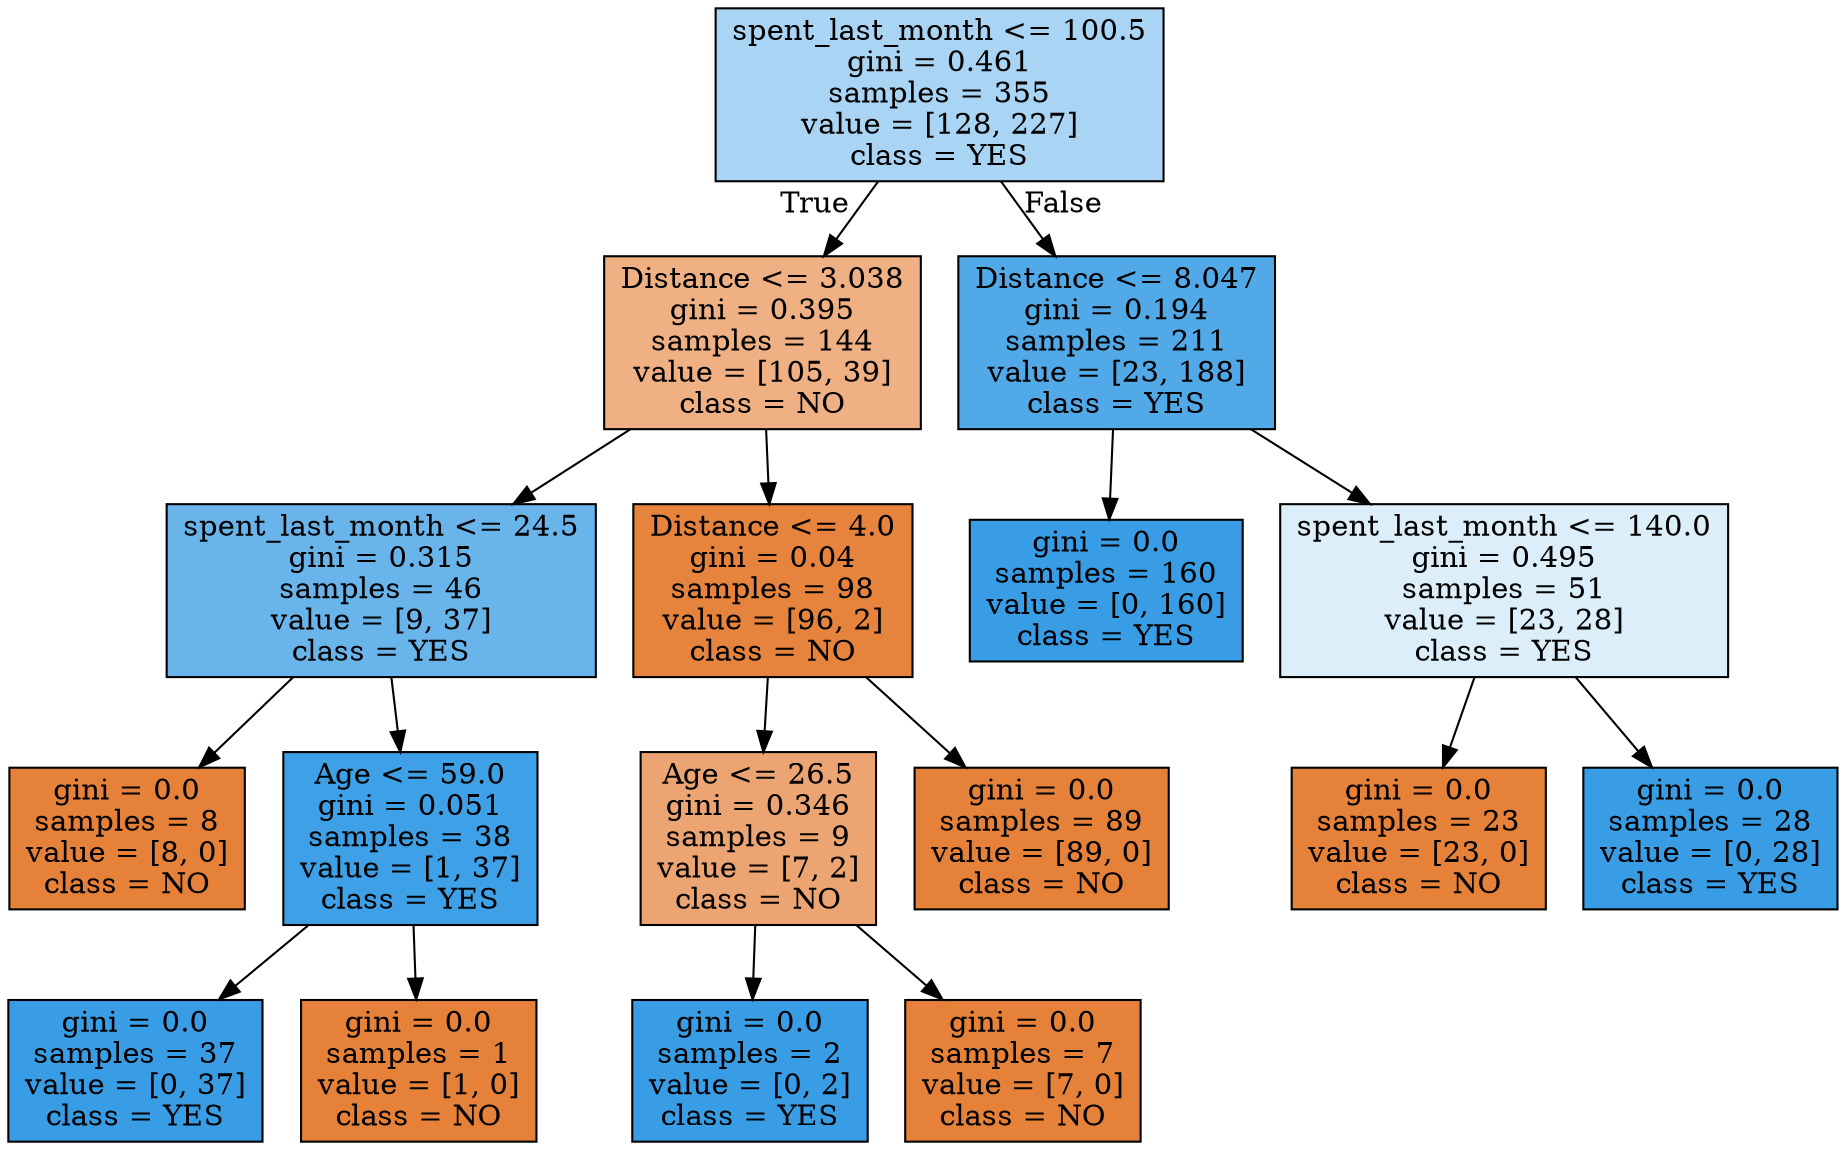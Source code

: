 digraph Tree {
node [shape=box, style="filled", color="black"] ;
0 [label="spent_last_month <= 100.5\ngini = 0.461\nsamples = 355\nvalue = [128, 227]\nclass = YES", fillcolor="#a9d4f4"] ;
1 [label="Distance <= 3.038\ngini = 0.395\nsamples = 144\nvalue = [105, 39]\nclass = NO", fillcolor="#efb083"] ;
0 -> 1 [labeldistance=2.5, labelangle=45, headlabel="True"] ;
2 [label="spent_last_month <= 24.5\ngini = 0.315\nsamples = 46\nvalue = [9, 37]\nclass = YES", fillcolor="#69b5eb"] ;
1 -> 2 ;
3 [label="gini = 0.0\nsamples = 8\nvalue = [8, 0]\nclass = NO", fillcolor="#e58139"] ;
2 -> 3 ;
4 [label="Age <= 59.0\ngini = 0.051\nsamples = 38\nvalue = [1, 37]\nclass = YES", fillcolor="#3ea0e6"] ;
2 -> 4 ;
5 [label="gini = 0.0\nsamples = 37\nvalue = [0, 37]\nclass = YES", fillcolor="#399de5"] ;
4 -> 5 ;
6 [label="gini = 0.0\nsamples = 1\nvalue = [1, 0]\nclass = NO", fillcolor="#e58139"] ;
4 -> 6 ;
7 [label="Distance <= 4.0\ngini = 0.04\nsamples = 98\nvalue = [96, 2]\nclass = NO", fillcolor="#e6843d"] ;
1 -> 7 ;
8 [label="Age <= 26.5\ngini = 0.346\nsamples = 9\nvalue = [7, 2]\nclass = NO", fillcolor="#eca572"] ;
7 -> 8 ;
9 [label="gini = 0.0\nsamples = 2\nvalue = [0, 2]\nclass = YES", fillcolor="#399de5"] ;
8 -> 9 ;
10 [label="gini = 0.0\nsamples = 7\nvalue = [7, 0]\nclass = NO", fillcolor="#e58139"] ;
8 -> 10 ;
11 [label="gini = 0.0\nsamples = 89\nvalue = [89, 0]\nclass = NO", fillcolor="#e58139"] ;
7 -> 11 ;
12 [label="Distance <= 8.047\ngini = 0.194\nsamples = 211\nvalue = [23, 188]\nclass = YES", fillcolor="#51a9e8"] ;
0 -> 12 [labeldistance=2.5, labelangle=-45, headlabel="False"] ;
13 [label="gini = 0.0\nsamples = 160\nvalue = [0, 160]\nclass = YES", fillcolor="#399de5"] ;
12 -> 13 ;
14 [label="spent_last_month <= 140.0\ngini = 0.495\nsamples = 51\nvalue = [23, 28]\nclass = YES", fillcolor="#dceefa"] ;
12 -> 14 ;
15 [label="gini = 0.0\nsamples = 23\nvalue = [23, 0]\nclass = NO", fillcolor="#e58139"] ;
14 -> 15 ;
16 [label="gini = 0.0\nsamples = 28\nvalue = [0, 28]\nclass = YES", fillcolor="#399de5"] ;
14 -> 16 ;
}
